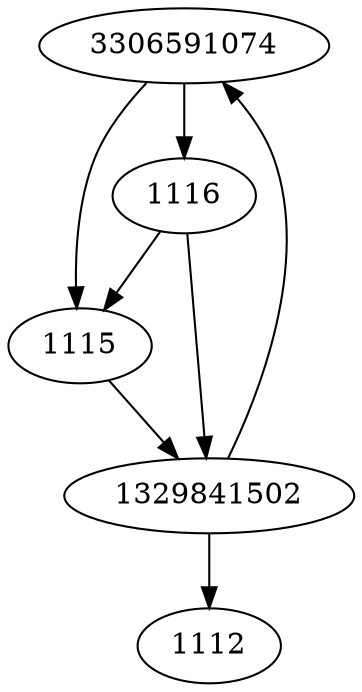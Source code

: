 strict digraph  {
3306591074;
1112;
1115;
1116;
1329841502;
3306591074 -> 1115;
3306591074 -> 1116;
1115 -> 1329841502;
1116 -> 1115;
1116 -> 1329841502;
1329841502 -> 1112;
1329841502 -> 3306591074;
}
